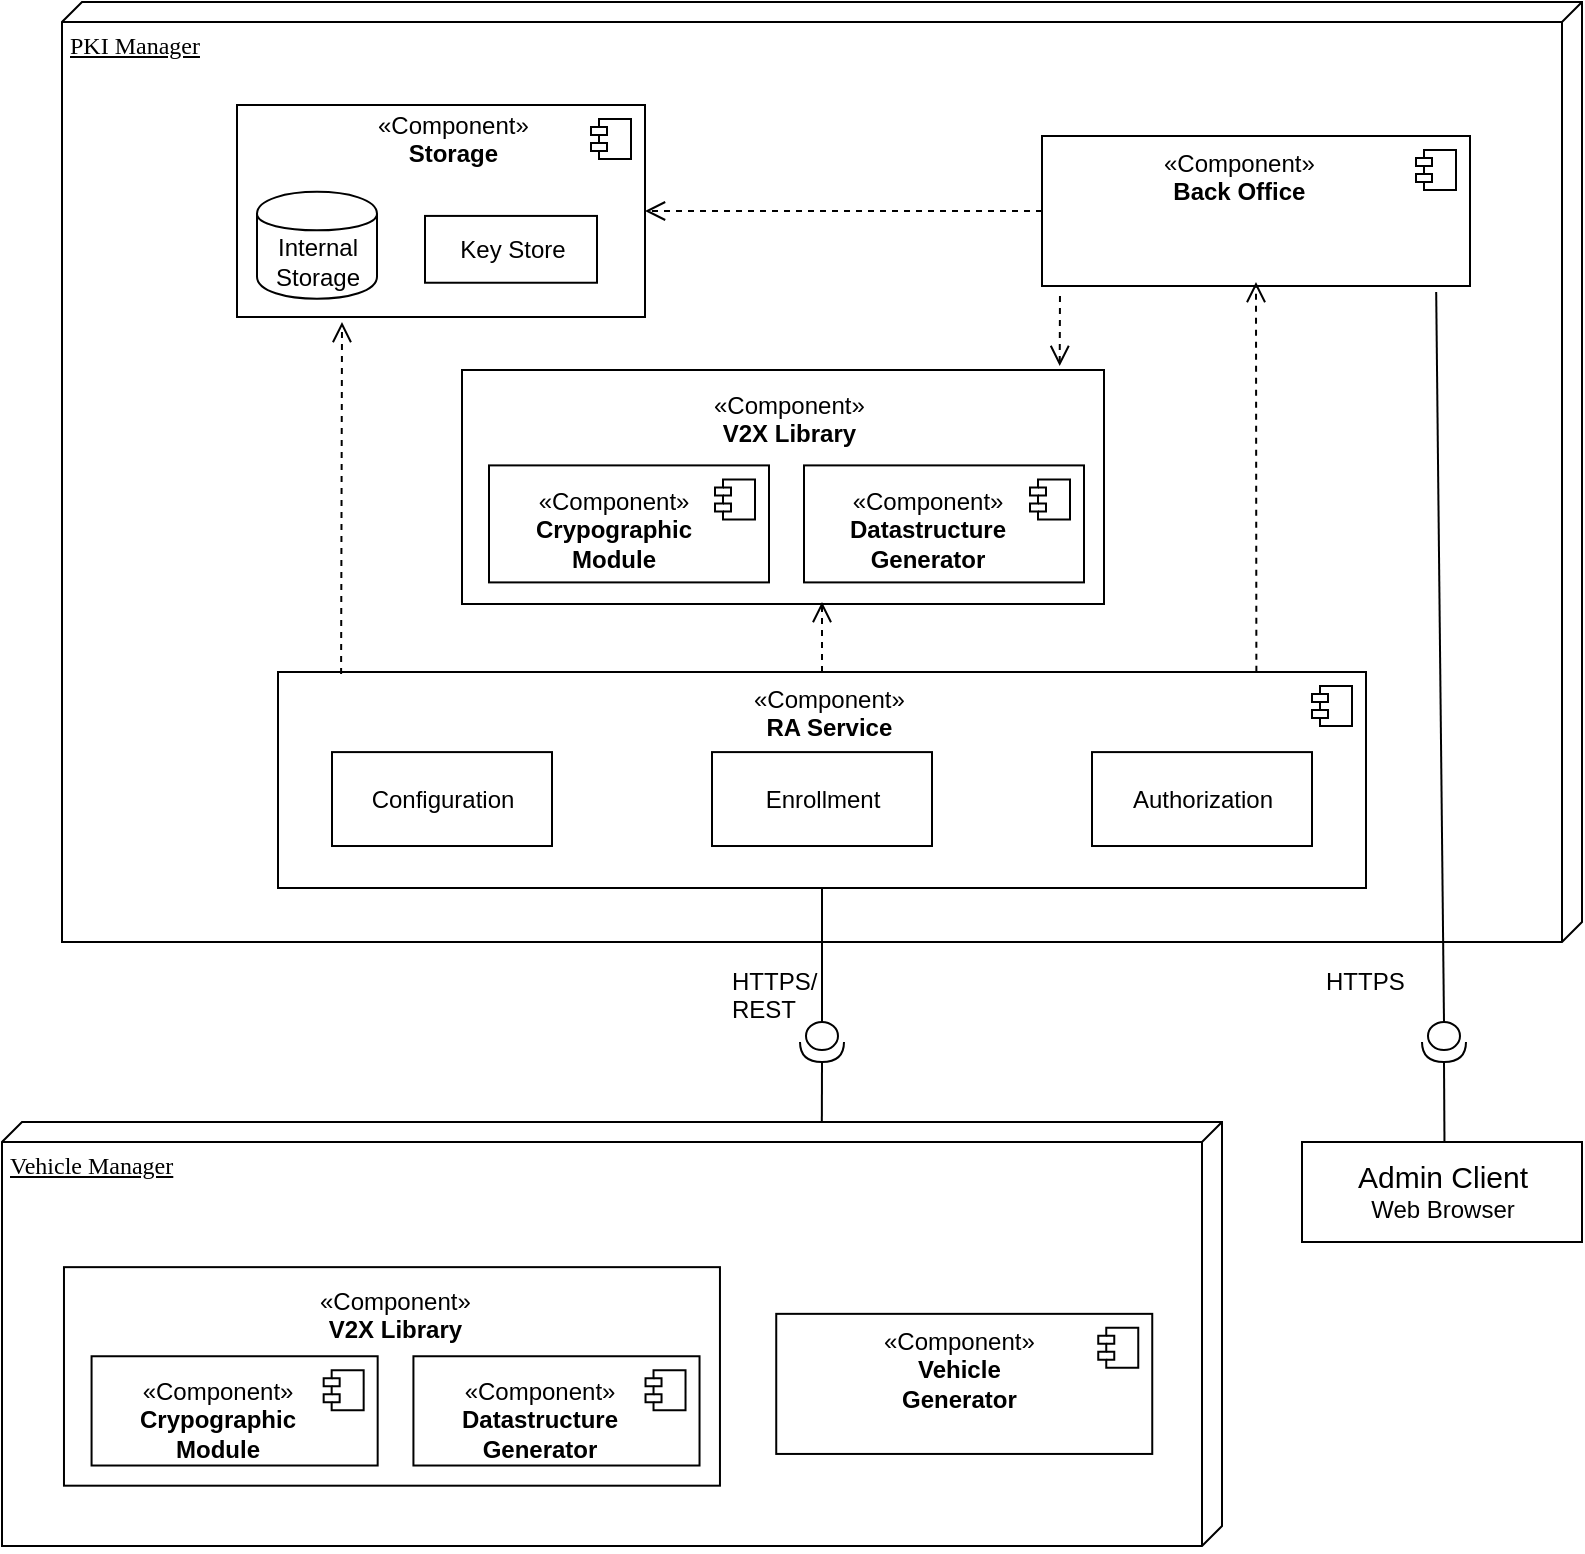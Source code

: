 <mxfile version="10.8.0" type="device"><diagram name="Page-1" id="5f0bae14-7c28-e335-631c-24af17079c00"><mxGraphModel dx="1188" dy="679" grid="1" gridSize="10" guides="1" tooltips="1" connect="1" arrows="1" fold="1" page="1" pageScale="1" pageWidth="1100" pageHeight="850" background="#ffffff" math="0" shadow="0"><root><mxCell id="0"/><mxCell id="1" parent="0"/><mxCell id="39150e848f15840c-1" value="PKI Manager" style="verticalAlign=top;align=left;spacingTop=8;spacingLeft=2;spacingRight=12;shape=cube;size=10;direction=south;fontStyle=4;html=1;rounded=0;shadow=0;comic=0;labelBackgroundColor=none;strokeColor=#000000;strokeWidth=1;fillColor=#ffffff;fontFamily=Verdana;fontSize=12;fontColor=#000000;" parent="1" vertex="1"><mxGeometry x="120" y="10" width="760" height="470" as="geometry"/></mxCell><mxCell id="FaNcibB2mdN4sk7mORz6-5" value="" style="html=1;" vertex="1" parent="1"><mxGeometry x="207.5" y="61.5" width="204" height="106" as="geometry"/></mxCell><mxCell id="FaNcibB2mdN4sk7mORz6-6" value="" style="shape=component;jettyWidth=8;jettyHeight=4;" vertex="1" parent="FaNcibB2mdN4sk7mORz6-5"><mxGeometry x="1" width="20" height="20" relative="1" as="geometry"><mxPoint x="-27" y="7" as="offset"/></mxGeometry></mxCell><mxCell id="FaNcibB2mdN4sk7mORz6-27" value="&lt;div align=&quot;center&quot;&gt;«Component» &lt;br&gt;&lt;/div&gt;&lt;div align=&quot;center&quot;&gt;&lt;b&gt;Storage&lt;/b&gt;&lt;/div&gt;" style="text;html=1;" vertex="1" parent="FaNcibB2mdN4sk7mORz6-5"><mxGeometry x="68" y="-3.669" width="150" height="20.046" as="geometry"/></mxCell><mxCell id="FaNcibB2mdN4sk7mORz6-28" value="&lt;div&gt;Internal&lt;/div&gt;&lt;div&gt;Storage&lt;br&gt;&lt;/div&gt;" style="shape=cylinder;whiteSpace=wrap;html=1;boundedLbl=1;backgroundOutline=1;" vertex="1" parent="FaNcibB2mdN4sk7mORz6-5"><mxGeometry x="10" y="43.434" width="60" height="53.457" as="geometry"/></mxCell><mxCell id="FaNcibB2mdN4sk7mORz6-29" value="Key Store" style="html=1;" vertex="1" parent="FaNcibB2mdN4sk7mORz6-5"><mxGeometry x="94" y="55.462" width="86" height="33.411" as="geometry"/></mxCell><mxCell id="FaNcibB2mdN4sk7mORz6-7" value="" style="html=1;" vertex="1" parent="1"><mxGeometry x="228" y="345" width="544" height="108" as="geometry"/></mxCell><mxCell id="FaNcibB2mdN4sk7mORz6-8" value="" style="shape=component;jettyWidth=8;jettyHeight=4;" vertex="1" parent="FaNcibB2mdN4sk7mORz6-7"><mxGeometry x="1" width="20" height="20" relative="1" as="geometry"><mxPoint x="-27" y="7" as="offset"/></mxGeometry></mxCell><mxCell id="FaNcibB2mdN4sk7mORz6-32" value="&lt;div align=&quot;center&quot;&gt;«Component»&lt;/div&gt;&lt;div align=&quot;center&quot;&gt;&lt;b&gt; RA Service&lt;/b&gt;&lt;/div&gt;" style="text;html=1;" vertex="1" parent="FaNcibB2mdN4sk7mORz6-7"><mxGeometry x="236.23" y="0.15" width="291.429" height="36" as="geometry"/></mxCell><mxCell id="FaNcibB2mdN4sk7mORz6-55" value="Configuration" style="html=1;" vertex="1" parent="FaNcibB2mdN4sk7mORz6-7"><mxGeometry x="27" y="40.05" width="110" height="46.957" as="geometry"/></mxCell><mxCell id="FaNcibB2mdN4sk7mORz6-56" value="Enrollment" style="html=1;" vertex="1" parent="FaNcibB2mdN4sk7mORz6-7"><mxGeometry x="217" y="40.05" width="110" height="46.957" as="geometry"/></mxCell><mxCell id="FaNcibB2mdN4sk7mORz6-58" value="Authorization" style="html=1;" vertex="1" parent="FaNcibB2mdN4sk7mORz6-7"><mxGeometry x="407" y="40.05" width="110" height="46.957" as="geometry"/></mxCell><mxCell id="FaNcibB2mdN4sk7mORz6-9" value="" style="html=1;" vertex="1" parent="1"><mxGeometry x="610" y="77" width="214" height="75" as="geometry"/></mxCell><mxCell id="FaNcibB2mdN4sk7mORz6-10" value="" style="shape=component;jettyWidth=8;jettyHeight=4;" vertex="1" parent="FaNcibB2mdN4sk7mORz6-9"><mxGeometry x="1" width="20" height="20" relative="1" as="geometry"><mxPoint x="-27" y="7" as="offset"/></mxGeometry></mxCell><mxCell id="FaNcibB2mdN4sk7mORz6-24" value="&lt;div align=&quot;center&quot;&gt;«Component»&lt;/div&gt;&lt;div align=&quot;center&quot;&gt;&lt;b&gt;Back Office&lt;/b&gt;&lt;/div&gt;" style="text;html=1;" vertex="1" parent="FaNcibB2mdN4sk7mORz6-9"><mxGeometry x="59.444" width="178.333" height="25" as="geometry"/></mxCell><mxCell id="FaNcibB2mdN4sk7mORz6-61" value="" style="shape=providedRequiredInterface;html=1;verticalLabelPosition=bottom;direction=south;" vertex="1" parent="1"><mxGeometry x="489" y="520" width="22" height="20" as="geometry"/></mxCell><mxCell id="FaNcibB2mdN4sk7mORz6-62" value="" style="endArrow=none;html=1;exitX=0;exitY=0.5;exitDx=0;exitDy=0;exitPerimeter=0;entryX=0.5;entryY=1;entryDx=0;entryDy=0;" edge="1" parent="1" source="FaNcibB2mdN4sk7mORz6-61" target="FaNcibB2mdN4sk7mORz6-7"><mxGeometry width="50" height="50" relative="1" as="geometry"><mxPoint x="490" y="520" as="sourcePoint"/><mxPoint x="540" y="470" as="targetPoint"/></mxGeometry></mxCell><mxCell id="FaNcibB2mdN4sk7mORz6-78" value="" style="group" vertex="1" connectable="0" parent="1"><mxGeometry x="320" y="194" width="321" height="117" as="geometry"/></mxCell><mxCell id="FaNcibB2mdN4sk7mORz6-68" value="" style="html=1;" vertex="1" parent="FaNcibB2mdN4sk7mORz6-78"><mxGeometry width="321" height="117" as="geometry"/></mxCell><mxCell id="FaNcibB2mdN4sk7mORz6-70" value="&lt;div align=&quot;center&quot;&gt;«Component»&lt;b&gt;&lt;br&gt;&lt;/b&gt;&lt;/div&gt;&lt;div align=&quot;center&quot;&gt;&lt;b&gt;V2X Library&lt;br&gt;&lt;/b&gt;&lt;/div&gt;" style="text;html=1;" vertex="1" parent="FaNcibB2mdN4sk7mORz6-78"><mxGeometry x="123.5" y="3.6" width="150" height="64.2" as="geometry"/></mxCell><mxCell id="FaNcibB2mdN4sk7mORz6-51" value="" style="html=1;" vertex="1" parent="FaNcibB2mdN4sk7mORz6-78"><mxGeometry x="171" y="47.7" width="140" height="58.5" as="geometry"/></mxCell><mxCell id="FaNcibB2mdN4sk7mORz6-52" value="" style="shape=component;jettyWidth=8;jettyHeight=4;" vertex="1" parent="FaNcibB2mdN4sk7mORz6-51"><mxGeometry x="1" width="20" height="20" relative="1" as="geometry"><mxPoint x="-27" y="7" as="offset"/></mxGeometry></mxCell><mxCell id="FaNcibB2mdN4sk7mORz6-53" value="&lt;div align=&quot;center&quot;&gt;«Component»&lt;/div&gt;&lt;div align=&quot;center&quot;&gt;&lt;b&gt;Datastructure&lt;/b&gt;&lt;/div&gt;&lt;div align=&quot;center&quot;&gt;&lt;b&gt;Generator&lt;/b&gt;&lt;br&gt;&lt;/div&gt;" style="text;html=1;" vertex="1" parent="FaNcibB2mdN4sk7mORz6-51"><mxGeometry x="21.467" y="4.5" width="81.2" height="31.5" as="geometry"/></mxCell><mxCell id="FaNcibB2mdN4sk7mORz6-41" value="" style="html=1;" vertex="1" parent="FaNcibB2mdN4sk7mORz6-78"><mxGeometry x="13.5" y="47.7" width="140" height="58.5" as="geometry"/></mxCell><mxCell id="FaNcibB2mdN4sk7mORz6-42" value="" style="shape=component;jettyWidth=8;jettyHeight=4;" vertex="1" parent="FaNcibB2mdN4sk7mORz6-41"><mxGeometry x="1" width="20" height="20" relative="1" as="geometry"><mxPoint x="-27" y="7" as="offset"/></mxGeometry></mxCell><mxCell id="FaNcibB2mdN4sk7mORz6-43" value="&lt;div align=&quot;center&quot;&gt;«Component»&lt;/div&gt;&lt;div align=&quot;center&quot;&gt;&lt;b&gt;Crypographic&lt;/b&gt;&lt;/div&gt;&lt;div align=&quot;center&quot;&gt;&lt;b&gt;Module&lt;br&gt;&lt;/b&gt;&lt;/div&gt;" style="text;html=1;" vertex="1" parent="FaNcibB2mdN4sk7mORz6-41"><mxGeometry x="21.806" y="4.42" width="77.143" height="19.5" as="geometry"/></mxCell><mxCell id="FaNcibB2mdN4sk7mORz6-99" value="&lt;div&gt;&lt;font style=&quot;font-size: 12px&quot;&gt;HTTPS/&lt;/font&gt;&lt;/div&gt;&lt;div&gt;&lt;font style=&quot;font-size: 12px&quot;&gt;REST&lt;/font&gt;&lt;/div&gt;" style="text;html=1;resizable=0;points=[];autosize=1;align=left;verticalAlign=top;spacingTop=-4;" vertex="1" parent="1"><mxGeometry x="452.5" y="490" width="60" height="30" as="geometry"/></mxCell><mxCell id="FaNcibB2mdN4sk7mORz6-110" value="" style="html=1;verticalAlign=bottom;endArrow=open;dashed=1;endSize=8;exitX=0.058;exitY=0.009;exitDx=0;exitDy=0;exitPerimeter=0;" edge="1" parent="1" source="FaNcibB2mdN4sk7mORz6-7"><mxGeometry relative="1" as="geometry"><mxPoint x="260" y="250" as="sourcePoint"/><mxPoint x="260" y="170" as="targetPoint"/></mxGeometry></mxCell><mxCell id="FaNcibB2mdN4sk7mORz6-112" value="" style="html=1;verticalAlign=bottom;endArrow=open;dashed=1;endSize=8;exitX=0.868;exitY=-0.008;exitDx=0;exitDy=0;exitPerimeter=0;" edge="1" parent="1" source="FaNcibB2mdN4sk7mORz6-32"><mxGeometry relative="1" as="geometry"><mxPoint x="716.5" y="319" as="sourcePoint"/><mxPoint x="717" y="150" as="targetPoint"/></mxGeometry></mxCell><mxCell id="FaNcibB2mdN4sk7mORz6-113" value="" style="html=1;verticalAlign=bottom;endArrow=open;dashed=1;endSize=8;exitX=0;exitY=0.5;exitDx=0;exitDy=0;entryX=1;entryY=0.5;entryDx=0;entryDy=0;" edge="1" parent="1" source="FaNcibB2mdN4sk7mORz6-9" target="FaNcibB2mdN4sk7mORz6-5"><mxGeometry relative="1" as="geometry"><mxPoint x="280" y="366" as="sourcePoint"/><mxPoint x="280" y="190" as="targetPoint"/></mxGeometry></mxCell><mxCell id="FaNcibB2mdN4sk7mORz6-117" value="" style="html=1;verticalAlign=bottom;endArrow=open;dashed=1;endSize=8;exitX=0.042;exitY=1.067;exitDx=0;exitDy=0;exitPerimeter=0;entryX=0.931;entryY=-0.017;entryDx=0;entryDy=0;entryPerimeter=0;" edge="1" parent="1" source="FaNcibB2mdN4sk7mORz6-9" target="FaNcibB2mdN4sk7mORz6-68"><mxGeometry relative="1" as="geometry"><mxPoint x="290" y="376" as="sourcePoint"/><mxPoint x="290" y="200" as="targetPoint"/></mxGeometry></mxCell><mxCell id="FaNcibB2mdN4sk7mORz6-118" value="" style="html=1;verticalAlign=bottom;endArrow=open;dashed=1;endSize=8;exitX=0.151;exitY=-0.008;exitDx=0;exitDy=0;exitPerimeter=0;" edge="1" parent="1"><mxGeometry relative="1" as="geometry"><mxPoint x="500" y="345" as="sourcePoint"/><mxPoint x="500" y="310" as="targetPoint"/></mxGeometry></mxCell><mxCell id="FaNcibB2mdN4sk7mORz6-131" value="" style="group" vertex="1" connectable="0" parent="1"><mxGeometry x="120" y="573" width="610" height="212" as="geometry"/></mxCell><mxCell id="39150e848f15840c-3" value="Vehicle Manager" style="verticalAlign=top;align=left;spacingTop=8;spacingLeft=2;spacingRight=12;shape=cube;size=10;direction=south;fontStyle=4;html=1;rounded=0;shadow=0;comic=0;labelBackgroundColor=none;strokeColor=#000000;strokeWidth=1;fillColor=#ffffff;fontFamily=Verdana;fontSize=12;fontColor=#000000;" parent="FaNcibB2mdN4sk7mORz6-131" vertex="1"><mxGeometry x="-30" y="-3" width="610" height="212" as="geometry"/></mxCell><mxCell id="FaNcibB2mdN4sk7mORz6-119" value="" style="group" vertex="1" connectable="0" parent="FaNcibB2mdN4sk7mORz6-131"><mxGeometry x="0.99" y="69.577" width="327.99" height="109.269" as="geometry"/></mxCell><mxCell id="FaNcibB2mdN4sk7mORz6-120" value="" style="html=1;" vertex="1" parent="FaNcibB2mdN4sk7mORz6-119"><mxGeometry width="327.99" height="109.269" as="geometry"/></mxCell><mxCell id="FaNcibB2mdN4sk7mORz6-121" value="&lt;div align=&quot;center&quot;&gt;«Component»&lt;b&gt;&lt;br&gt;&lt;/b&gt;&lt;/div&gt;&lt;div align=&quot;center&quot;&gt;&lt;b&gt;V2X Library&lt;br&gt;&lt;/b&gt;&lt;/div&gt;" style="text;html=1;" vertex="1" parent="FaNcibB2mdN4sk7mORz6-119"><mxGeometry x="126.189" y="3.362" width="153.266" height="59.958" as="geometry"/></mxCell><mxCell id="FaNcibB2mdN4sk7mORz6-122" value="" style="html=1;" vertex="1" parent="FaNcibB2mdN4sk7mORz6-119"><mxGeometry x="174.724" y="44.548" width="143.049" height="54.634" as="geometry"/></mxCell><mxCell id="FaNcibB2mdN4sk7mORz6-123" value="" style="shape=component;jettyWidth=8;jettyHeight=4;" vertex="1" parent="FaNcibB2mdN4sk7mORz6-122"><mxGeometry x="1" width="20" height="20" relative="1" as="geometry"><mxPoint x="-27" y="7" as="offset"/></mxGeometry></mxCell><mxCell id="FaNcibB2mdN4sk7mORz6-124" value="&lt;div align=&quot;center&quot;&gt;«Component»&lt;/div&gt;&lt;div align=&quot;center&quot;&gt;&lt;b&gt;Datastructure&lt;/b&gt;&lt;/div&gt;&lt;div align=&quot;center&quot;&gt;&lt;b&gt;Generator&lt;/b&gt;&lt;br&gt;&lt;/div&gt;" style="text;html=1;" vertex="1" parent="FaNcibB2mdN4sk7mORz6-122"><mxGeometry x="21.934" y="4.203" width="82.968" height="29.419" as="geometry"/></mxCell><mxCell id="FaNcibB2mdN4sk7mORz6-125" value="" style="html=1;" vertex="1" parent="FaNcibB2mdN4sk7mORz6-119"><mxGeometry x="13.794" y="44.548" width="143.049" height="54.634" as="geometry"/></mxCell><mxCell id="FaNcibB2mdN4sk7mORz6-126" value="" style="shape=component;jettyWidth=8;jettyHeight=4;" vertex="1" parent="FaNcibB2mdN4sk7mORz6-125"><mxGeometry x="1" width="20" height="20" relative="1" as="geometry"><mxPoint x="-27" y="7" as="offset"/></mxGeometry></mxCell><mxCell id="FaNcibB2mdN4sk7mORz6-127" value="&lt;div align=&quot;center&quot;&gt;«Component»&lt;/div&gt;&lt;div align=&quot;center&quot;&gt;&lt;b&gt;Crypographic&lt;/b&gt;&lt;/div&gt;&lt;div align=&quot;center&quot;&gt;&lt;b&gt;Module&lt;br&gt;&lt;/b&gt;&lt;/div&gt;" style="text;html=1;" vertex="1" parent="FaNcibB2mdN4sk7mORz6-125"><mxGeometry x="22.281" y="4.128" width="78.823" height="18.211" as="geometry"/></mxCell><mxCell id="FaNcibB2mdN4sk7mORz6-128" value="" style="html=1;" vertex="1" parent="FaNcibB2mdN4sk7mORz6-131"><mxGeometry x="357.122" y="92.925" width="188.007" height="70.044" as="geometry"/></mxCell><mxCell id="FaNcibB2mdN4sk7mORz6-129" value="" style="shape=component;jettyWidth=8;jettyHeight=4;" vertex="1" parent="FaNcibB2mdN4sk7mORz6-128"><mxGeometry x="1" width="20" height="20" relative="1" as="geometry"><mxPoint x="-27" y="7" as="offset"/></mxGeometry></mxCell><mxCell id="FaNcibB2mdN4sk7mORz6-130" value="&lt;div align=&quot;center&quot;&gt;«Component»&lt;/div&gt;&lt;div align=&quot;center&quot;&gt;&lt;b&gt;Vehicle&lt;/b&gt;&lt;/div&gt;&lt;div align=&quot;center&quot;&gt;&lt;b&gt;Generator&lt;/b&gt;&lt;br&gt;&lt;/div&gt;" style="text;html=1;" vertex="1" parent="FaNcibB2mdN4sk7mORz6-128"><mxGeometry x="52.224" width="156.672" height="23.348" as="geometry"/></mxCell><mxCell id="FaNcibB2mdN4sk7mORz6-135" value="" style="endArrow=none;html=1;entryX=1;entryY=0.5;entryDx=0;entryDy=0;entryPerimeter=0;exitX=0;exitY=0.328;exitDx=0;exitDy=0;exitPerimeter=0;" edge="1" parent="1" source="39150e848f15840c-3" target="FaNcibB2mdN4sk7mORz6-61"><mxGeometry width="50" height="50" relative="1" as="geometry"><mxPoint x="500" y="560" as="sourcePoint"/><mxPoint x="340" y="490" as="targetPoint"/></mxGeometry></mxCell><mxCell id="FaNcibB2mdN4sk7mORz6-140" value="" style="shape=providedRequiredInterface;html=1;verticalLabelPosition=bottom;direction=south;" vertex="1" parent="1"><mxGeometry x="800" y="520" width="22" height="20" as="geometry"/></mxCell><mxCell id="FaNcibB2mdN4sk7mORz6-141" value="" style="endArrow=none;html=1;exitX=0;exitY=0.5;exitDx=0;exitDy=0;exitPerimeter=0;entryX=0.921;entryY=1.04;entryDx=0;entryDy=0;entryPerimeter=0;" edge="1" parent="1" source="FaNcibB2mdN4sk7mORz6-140" target="FaNcibB2mdN4sk7mORz6-9"><mxGeometry width="50" height="50" relative="1" as="geometry"><mxPoint x="801" y="530" as="sourcePoint"/><mxPoint x="811" y="463" as="targetPoint"/></mxGeometry></mxCell><mxCell id="FaNcibB2mdN4sk7mORz6-142" value="" style="endArrow=none;html=1;entryX=1;entryY=0.5;entryDx=0;entryDy=0;entryPerimeter=0;exitX=0;exitY=0.328;exitDx=0;exitDy=0;exitPerimeter=0;" edge="1" parent="1" target="FaNcibB2mdN4sk7mORz6-140"><mxGeometry width="50" height="50" relative="1" as="geometry"><mxPoint x="811.241" y="580.276" as="sourcePoint"/><mxPoint x="651" y="500" as="targetPoint"/></mxGeometry></mxCell><mxCell id="FaNcibB2mdN4sk7mORz6-144" value="&lt;div style=&quot;font-size: 15px&quot;&gt;Admin Client&lt;/div&gt;&lt;div&gt;Web Browser&lt;br&gt;&lt;/div&gt;" style="html=1;" vertex="1" parent="1"><mxGeometry x="740" y="580" width="140" height="50" as="geometry"/></mxCell><mxCell id="FaNcibB2mdN4sk7mORz6-145" value="&lt;div&gt;&lt;font style=&quot;font-size: 12px&quot;&gt;HTTPS&lt;/font&gt;&lt;/div&gt;" style="text;html=1;resizable=0;points=[];autosize=1;align=left;verticalAlign=top;spacingTop=-4;" vertex="1" parent="1"><mxGeometry x="750" y="490" width="50" height="20" as="geometry"/></mxCell></root></mxGraphModel></diagram><diagram id="RIqBEVp7WZop1KV9kHd-" name="Page-2"><mxGraphModel dx="1010" dy="577" grid="1" gridSize="10" guides="1" tooltips="1" connect="1" arrows="1" fold="1" page="1" pageScale="1" pageWidth="827" pageHeight="1169" math="0" shadow="0"><root><mxCell id="WqJKsi3M2UObBwADe2-5-0"/><mxCell id="WqJKsi3M2UObBwADe2-5-1" parent="WqJKsi3M2UObBwADe2-5-0"/><mxCell id="WqJKsi3M2UObBwADe2-5-2" value="Block" style="verticalAlign=top;align=left;spacingTop=8;spacingLeft=2;spacingRight=12;shape=cube;size=10;direction=south;fontStyle=4;html=1;rounded=0;shadow=0;comic=0;labelBackgroundColor=none;strokeColor=#000000;strokeWidth=1;fillColor=#ffffff;fontFamily=Verdana;fontSize=12;fontColor=#000000;" vertex="1" parent="WqJKsi3M2UObBwADe2-5-1"><mxGeometry x="120" y="70" width="330" height="220" as="geometry"/></mxCell><mxCell id="WqJKsi3M2UObBwADe2-5-3" value="Block" style="verticalAlign=top;align=left;spacingTop=8;spacingLeft=2;spacingRight=12;shape=cube;size=10;direction=south;fontStyle=4;html=1;rounded=0;shadow=0;comic=0;labelBackgroundColor=none;strokeColor=#000000;strokeWidth=1;fillColor=#ffffff;fontFamily=Verdana;fontSize=12;fontColor=#000000;" vertex="1" parent="WqJKsi3M2UObBwADe2-5-1"><mxGeometry x="530" y="70" width="330" height="220" as="geometry"/></mxCell><mxCell id="WqJKsi3M2UObBwADe2-5-4" value="Block" style="verticalAlign=top;align=left;spacingTop=8;spacingLeft=2;spacingRight=12;shape=cube;size=10;direction=south;fontStyle=4;html=1;rounded=0;shadow=0;comic=0;labelBackgroundColor=none;strokeColor=#000000;strokeWidth=1;fillColor=#ffffff;fontFamily=Verdana;fontSize=12;fontColor=#000000;" vertex="1" parent="WqJKsi3M2UObBwADe2-5-1"><mxGeometry x="370" y="410" width="260" height="150" as="geometry"/></mxCell><mxCell id="WqJKsi3M2UObBwADe2-5-5" value="&amp;laquo;interface&amp;raquo;&lt;br&gt;&lt;b&gt;Name&lt;/b&gt;" style="html=1;rounded=0;shadow=0;comic=0;labelBackgroundColor=none;strokeColor=#000000;strokeWidth=1;fillColor=#ffffff;fontFamily=Verdana;fontSize=12;fontColor=#000000;align=center;" vertex="1" parent="WqJKsi3M2UObBwADe2-5-1"><mxGeometry x="160" y="140" width="110" height="50" as="geometry"/></mxCell><mxCell id="WqJKsi3M2UObBwADe2-5-6" value="Module" style="shape=component;align=left;spacingLeft=36;rounded=0;shadow=0;comic=0;labelBackgroundColor=none;strokeColor=#000000;strokeWidth=1;fillColor=#ffffff;fontFamily=Verdana;fontSize=12;fontColor=#000000;html=1;" vertex="1" parent="WqJKsi3M2UObBwADe2-5-1"><mxGeometry x="310" y="135" width="120" height="60" as="geometry"/></mxCell><mxCell id="WqJKsi3M2UObBwADe2-5-7" value="" style="ellipse;whiteSpace=wrap;html=1;rounded=0;shadow=0;comic=0;labelBackgroundColor=none;strokeColor=#000000;strokeWidth=1;fillColor=#ffffff;fontFamily=Verdana;fontSize=12;fontColor=#000000;align=center;" vertex="1" parent="WqJKsi3M2UObBwADe2-5-1"><mxGeometry x="360" y="230" width="20" height="20" as="geometry"/></mxCell><mxCell id="WqJKsi3M2UObBwADe2-5-8" value="Module" style="shape=component;align=left;spacingLeft=36;rounded=0;shadow=0;comic=0;labelBackgroundColor=none;strokeColor=#000000;strokeWidth=1;fillColor=#ffffff;fontFamily=Verdana;fontSize=12;fontColor=#000000;html=1;" vertex="1" parent="WqJKsi3M2UObBwADe2-5-1"><mxGeometry x="560" y="135" width="120" height="60" as="geometry"/></mxCell><mxCell id="WqJKsi3M2UObBwADe2-5-9" value="&amp;laquo;interface&amp;raquo;&lt;br&gt;&lt;b&gt;Name&lt;/b&gt;" style="html=1;rounded=0;shadow=0;comic=0;labelBackgroundColor=none;strokeColor=#000000;strokeWidth=1;fillColor=#ffffff;fontFamily=Verdana;fontSize=12;fontColor=#000000;align=center;" vertex="1" parent="WqJKsi3M2UObBwADe2-5-1"><mxGeometry x="720" y="140" width="110" height="50" as="geometry"/></mxCell><mxCell id="WqJKsi3M2UObBwADe2-5-10" value="" style="ellipse;whiteSpace=wrap;html=1;rounded=0;shadow=0;comic=0;labelBackgroundColor=none;strokeColor=#000000;strokeWidth=1;fillColor=#ffffff;fontFamily=Verdana;fontSize=12;fontColor=#000000;align=center;" vertex="1" parent="WqJKsi3M2UObBwADe2-5-1"><mxGeometry x="620" y="230" width="20" height="20" as="geometry"/></mxCell><mxCell id="WqJKsi3M2UObBwADe2-5-11" value="Module" style="shape=component;align=left;spacingLeft=36;rounded=0;shadow=0;comic=0;labelBackgroundColor=none;strokeColor=#000000;strokeWidth=1;fillColor=#ffffff;fontFamily=Verdana;fontSize=12;fontColor=#000000;html=1;" vertex="1" parent="WqJKsi3M2UObBwADe2-5-1"><mxGeometry x="440" y="460" width="120" height="60" as="geometry"/></mxCell><mxCell id="WqJKsi3M2UObBwADe2-5-12" style="edgeStyle=none;rounded=0;html=1;dashed=1;labelBackgroundColor=none;startArrow=none;startFill=0;startSize=8;endArrow=open;endFill=0;endSize=16;fontFamily=Verdana;fontSize=12;" edge="1" parent="WqJKsi3M2UObBwADe2-5-1" source="WqJKsi3M2UObBwADe2-5-11" target="WqJKsi3M2UObBwADe2-5-7"><mxGeometry relative="1" as="geometry"/></mxCell><mxCell id="WqJKsi3M2UObBwADe2-5-13" style="edgeStyle=none;rounded=0;html=1;dashed=1;labelBackgroundColor=none;startArrow=none;startFill=0;startSize=8;endArrow=open;endFill=0;endSize=16;fontFamily=Verdana;fontSize=12;" edge="1" parent="WqJKsi3M2UObBwADe2-5-1" source="WqJKsi3M2UObBwADe2-5-4" target="WqJKsi3M2UObBwADe2-5-10"><mxGeometry relative="1" as="geometry"/></mxCell><mxCell id="WqJKsi3M2UObBwADe2-5-14" style="edgeStyle=elbowEdgeStyle;rounded=0;html=1;labelBackgroundColor=none;startArrow=none;startFill=0;startSize=8;endArrow=none;endFill=0;endSize=16;fontFamily=Verdana;fontSize=12;" edge="1" parent="WqJKsi3M2UObBwADe2-5-1" source="WqJKsi3M2UObBwADe2-5-10" target="WqJKsi3M2UObBwADe2-5-8"><mxGeometry relative="1" as="geometry"/></mxCell><mxCell id="WqJKsi3M2UObBwADe2-5-15" style="edgeStyle=elbowEdgeStyle;rounded=0;html=1;labelBackgroundColor=none;startArrow=none;startFill=0;startSize=8;endArrow=none;endFill=0;endSize=16;fontFamily=Verdana;fontSize=12;" edge="1" parent="WqJKsi3M2UObBwADe2-5-1" source="WqJKsi3M2UObBwADe2-5-7" target="WqJKsi3M2UObBwADe2-5-6"><mxGeometry relative="1" as="geometry"/></mxCell><mxCell id="WqJKsi3M2UObBwADe2-5-16" style="edgeStyle=orthogonalEdgeStyle;rounded=0;html=1;labelBackgroundColor=none;startArrow=none;startFill=0;startSize=8;endArrow=open;endFill=0;endSize=16;fontFamily=Verdana;fontSize=12;dashed=1;" edge="1" parent="WqJKsi3M2UObBwADe2-5-1" source="WqJKsi3M2UObBwADe2-5-6" target="WqJKsi3M2UObBwADe2-5-5"><mxGeometry relative="1" as="geometry"><Array as="points"><mxPoint x="350" y="220"/><mxPoint x="215" y="220"/></Array></mxGeometry></mxCell><mxCell id="WqJKsi3M2UObBwADe2-5-17" style="edgeStyle=orthogonalEdgeStyle;rounded=0;html=1;dashed=1;labelBackgroundColor=none;startArrow=none;startFill=0;startSize=8;endArrow=open;endFill=0;endSize=16;fontFamily=Verdana;fontSize=12;" edge="1" parent="WqJKsi3M2UObBwADe2-5-1" source="WqJKsi3M2UObBwADe2-5-8" target="WqJKsi3M2UObBwADe2-5-9"><mxGeometry relative="1" as="geometry"/></mxCell><mxCell id="WqJKsi3M2UObBwADe2-5-18" style="edgeStyle=orthogonalEdgeStyle;rounded=0;html=1;labelBackgroundColor=none;startArrow=none;startFill=0;startSize=8;endArrow=none;endFill=0;endSize=16;fontFamily=Verdana;fontSize=12;" edge="1" parent="WqJKsi3M2UObBwADe2-5-1" source="WqJKsi3M2UObBwADe2-5-4" target="WqJKsi3M2UObBwADe2-5-3"><mxGeometry relative="1" as="geometry"><Array as="points"><mxPoint x="695" y="485"/></Array></mxGeometry></mxCell><mxCell id="WqJKsi3M2UObBwADe2-5-19" style="edgeStyle=orthogonalEdgeStyle;rounded=0;html=1;labelBackgroundColor=none;startArrow=none;startFill=0;startSize=8;endArrow=none;endFill=0;endSize=16;fontFamily=Verdana;fontSize=12;" edge="1" parent="WqJKsi3M2UObBwADe2-5-1" source="WqJKsi3M2UObBwADe2-5-4" target="WqJKsi3M2UObBwADe2-5-2"><mxGeometry relative="1" as="geometry"><Array as="points"><mxPoint x="285" y="485"/></Array></mxGeometry></mxCell></root></mxGraphModel></diagram></mxfile>